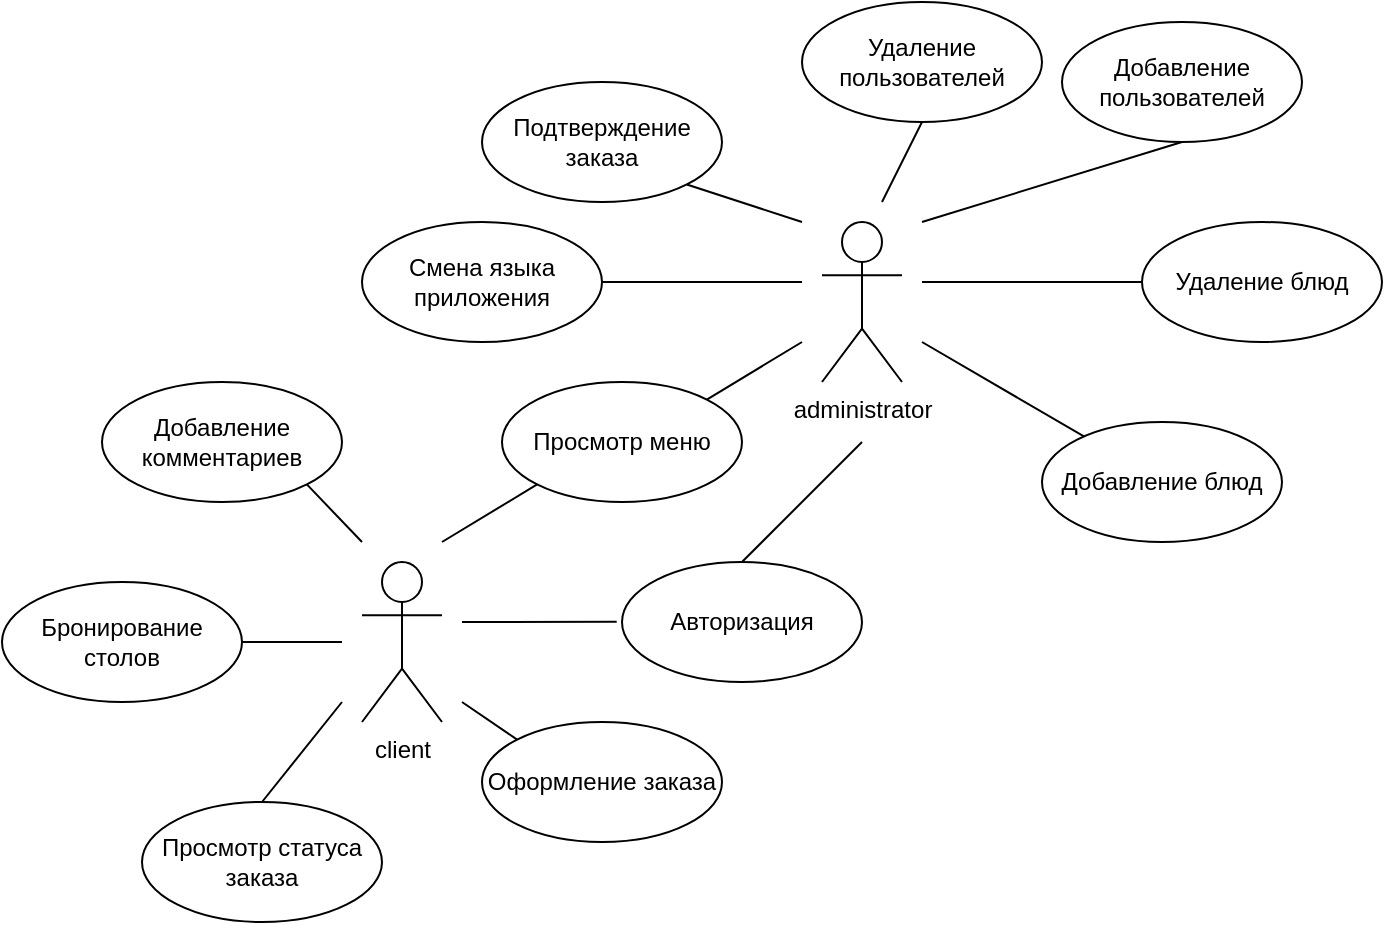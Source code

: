 <mxfile version="25.0.3">
  <diagram name="Страница — 1" id="jgulgiTFwpt-Dps_44p0">
    <mxGraphModel dx="1824" dy="639" grid="1" gridSize="10" guides="1" tooltips="1" connect="1" arrows="1" fold="1" page="1" pageScale="1" pageWidth="827" pageHeight="1169" math="0" shadow="0">
      <root>
        <mxCell id="0" />
        <mxCell id="1" parent="0" />
        <mxCell id="JGeG2VITqgGDx38EZlLY-16" style="rounded=0;orthogonalLoop=1;jettySize=auto;html=1;entryX=1;entryY=0.5;entryDx=0;entryDy=0;endArrow=none;endFill=0;" edge="1" parent="1" target="JGeG2VITqgGDx38EZlLY-9">
          <mxGeometry relative="1" as="geometry">
            <mxPoint x="40" y="330" as="sourcePoint" />
          </mxGeometry>
        </mxCell>
        <mxCell id="JGeG2VITqgGDx38EZlLY-17" style="rounded=0;orthogonalLoop=1;jettySize=auto;html=1;entryX=1;entryY=1;entryDx=0;entryDy=0;endArrow=none;endFill=0;" edge="1" parent="1" target="JGeG2VITqgGDx38EZlLY-8">
          <mxGeometry relative="1" as="geometry">
            <mxPoint x="50" y="280" as="sourcePoint" />
          </mxGeometry>
        </mxCell>
        <mxCell id="JGeG2VITqgGDx38EZlLY-18" style="rounded=0;orthogonalLoop=1;jettySize=auto;html=1;entryX=0;entryY=1;entryDx=0;entryDy=0;endArrow=none;endFill=0;" edge="1" parent="1" target="JGeG2VITqgGDx38EZlLY-7">
          <mxGeometry relative="1" as="geometry">
            <mxPoint x="90" y="280" as="sourcePoint" />
          </mxGeometry>
        </mxCell>
        <mxCell id="JGeG2VITqgGDx38EZlLY-19" style="rounded=0;orthogonalLoop=1;jettySize=auto;html=1;entryX=-0.022;entryY=0.498;entryDx=0;entryDy=0;endArrow=none;endFill=0;entryPerimeter=0;" edge="1" parent="1" target="JGeG2VITqgGDx38EZlLY-6">
          <mxGeometry relative="1" as="geometry">
            <mxPoint x="100" y="320" as="sourcePoint" />
          </mxGeometry>
        </mxCell>
        <mxCell id="JGeG2VITqgGDx38EZlLY-20" style="rounded=0;orthogonalLoop=1;jettySize=auto;html=1;entryX=0;entryY=0;entryDx=0;entryDy=0;endArrow=none;endFill=0;" edge="1" parent="1" target="JGeG2VITqgGDx38EZlLY-4">
          <mxGeometry relative="1" as="geometry">
            <mxPoint x="100" y="360" as="sourcePoint" />
          </mxGeometry>
        </mxCell>
        <mxCell id="JGeG2VITqgGDx38EZlLY-21" style="rounded=0;orthogonalLoop=1;jettySize=auto;html=1;entryX=0.5;entryY=0;entryDx=0;entryDy=0;endArrow=none;endFill=0;" edge="1" parent="1" target="JGeG2VITqgGDx38EZlLY-3">
          <mxGeometry relative="1" as="geometry">
            <mxPoint x="40" y="360" as="sourcePoint" />
          </mxGeometry>
        </mxCell>
        <mxCell id="JGeG2VITqgGDx38EZlLY-1" value="client" style="shape=umlActor;verticalLabelPosition=bottom;verticalAlign=top;html=1;outlineConnect=0;" vertex="1" parent="1">
          <mxGeometry x="50" y="290" width="40" height="80" as="geometry" />
        </mxCell>
        <mxCell id="JGeG2VITqgGDx38EZlLY-22" style="rounded=0;orthogonalLoop=1;jettySize=auto;html=1;entryX=1;entryY=0;entryDx=0;entryDy=0;endArrow=none;endFill=0;" edge="1" parent="1" target="JGeG2VITqgGDx38EZlLY-7">
          <mxGeometry relative="1" as="geometry">
            <mxPoint x="270" y="180" as="sourcePoint" />
          </mxGeometry>
        </mxCell>
        <mxCell id="JGeG2VITqgGDx38EZlLY-23" style="rounded=0;orthogonalLoop=1;jettySize=auto;html=1;entryX=0.5;entryY=0;entryDx=0;entryDy=0;endArrow=none;endFill=0;" edge="1" parent="1" target="JGeG2VITqgGDx38EZlLY-6">
          <mxGeometry relative="1" as="geometry">
            <mxPoint x="300" y="230" as="sourcePoint" />
          </mxGeometry>
        </mxCell>
        <mxCell id="JGeG2VITqgGDx38EZlLY-24" style="rounded=0;orthogonalLoop=1;jettySize=auto;html=1;endArrow=none;endFill=0;" edge="1" parent="1" target="JGeG2VITqgGDx38EZlLY-10">
          <mxGeometry relative="1" as="geometry">
            <mxPoint x="330" y="180" as="sourcePoint" />
          </mxGeometry>
        </mxCell>
        <mxCell id="JGeG2VITqgGDx38EZlLY-25" style="rounded=0;orthogonalLoop=1;jettySize=auto;html=1;entryX=0;entryY=0.5;entryDx=0;entryDy=0;endArrow=none;endFill=0;" edge="1" parent="1" target="JGeG2VITqgGDx38EZlLY-11">
          <mxGeometry relative="1" as="geometry">
            <mxPoint x="330" y="150" as="sourcePoint" />
          </mxGeometry>
        </mxCell>
        <mxCell id="JGeG2VITqgGDx38EZlLY-26" style="rounded=0;orthogonalLoop=1;jettySize=auto;html=1;entryX=0.5;entryY=1;entryDx=0;entryDy=0;endArrow=none;endFill=0;" edge="1" parent="1" target="JGeG2VITqgGDx38EZlLY-12">
          <mxGeometry relative="1" as="geometry">
            <mxPoint x="330" y="120" as="sourcePoint" />
          </mxGeometry>
        </mxCell>
        <mxCell id="JGeG2VITqgGDx38EZlLY-27" style="rounded=0;orthogonalLoop=1;jettySize=auto;html=1;entryX=1;entryY=0.5;entryDx=0;entryDy=0;endArrow=none;endFill=0;" edge="1" parent="1" target="JGeG2VITqgGDx38EZlLY-15">
          <mxGeometry relative="1" as="geometry">
            <mxPoint x="270" y="150" as="sourcePoint" />
          </mxGeometry>
        </mxCell>
        <mxCell id="JGeG2VITqgGDx38EZlLY-28" style="rounded=0;orthogonalLoop=1;jettySize=auto;html=1;entryX=0.5;entryY=1;entryDx=0;entryDy=0;endArrow=none;endFill=0;" edge="1" parent="1" target="JGeG2VITqgGDx38EZlLY-13">
          <mxGeometry relative="1" as="geometry">
            <mxPoint x="310" y="110" as="sourcePoint" />
          </mxGeometry>
        </mxCell>
        <mxCell id="JGeG2VITqgGDx38EZlLY-29" style="rounded=0;orthogonalLoop=1;jettySize=auto;html=1;entryX=1;entryY=1;entryDx=0;entryDy=0;endArrow=none;endFill=0;" edge="1" parent="1" target="JGeG2VITqgGDx38EZlLY-14">
          <mxGeometry relative="1" as="geometry">
            <mxPoint x="270" y="120" as="sourcePoint" />
          </mxGeometry>
        </mxCell>
        <mxCell id="JGeG2VITqgGDx38EZlLY-2" value="administrator" style="shape=umlActor;verticalLabelPosition=bottom;verticalAlign=top;html=1;outlineConnect=0;" vertex="1" parent="1">
          <mxGeometry x="280" y="120" width="40" height="80" as="geometry" />
        </mxCell>
        <mxCell id="JGeG2VITqgGDx38EZlLY-3" value="Просмотр статуса заказа" style="ellipse;whiteSpace=wrap;html=1;" vertex="1" parent="1">
          <mxGeometry x="-60" y="410" width="120" height="60" as="geometry" />
        </mxCell>
        <mxCell id="JGeG2VITqgGDx38EZlLY-4" value="Оформление заказа" style="ellipse;whiteSpace=wrap;html=1;" vertex="1" parent="1">
          <mxGeometry x="110" y="370" width="120" height="60" as="geometry" />
        </mxCell>
        <mxCell id="JGeG2VITqgGDx38EZlLY-6" value="Авторизация" style="ellipse;whiteSpace=wrap;html=1;" vertex="1" parent="1">
          <mxGeometry x="180" y="290" width="120" height="60" as="geometry" />
        </mxCell>
        <mxCell id="JGeG2VITqgGDx38EZlLY-7" value="Просмотр меню" style="ellipse;whiteSpace=wrap;html=1;" vertex="1" parent="1">
          <mxGeometry x="120" y="200" width="120" height="60" as="geometry" />
        </mxCell>
        <mxCell id="JGeG2VITqgGDx38EZlLY-8" value="Добавление комментариев" style="ellipse;whiteSpace=wrap;html=1;" vertex="1" parent="1">
          <mxGeometry x="-80" y="200" width="120" height="60" as="geometry" />
        </mxCell>
        <mxCell id="JGeG2VITqgGDx38EZlLY-9" value="Бронирование столов" style="ellipse;whiteSpace=wrap;html=1;" vertex="1" parent="1">
          <mxGeometry x="-130" y="300" width="120" height="60" as="geometry" />
        </mxCell>
        <mxCell id="JGeG2VITqgGDx38EZlLY-10" value="Добавление блюд" style="ellipse;whiteSpace=wrap;html=1;" vertex="1" parent="1">
          <mxGeometry x="390" y="220" width="120" height="60" as="geometry" />
        </mxCell>
        <mxCell id="JGeG2VITqgGDx38EZlLY-11" value="Удаление блюд" style="ellipse;whiteSpace=wrap;html=1;" vertex="1" parent="1">
          <mxGeometry x="440" y="120" width="120" height="60" as="geometry" />
        </mxCell>
        <mxCell id="JGeG2VITqgGDx38EZlLY-12" value="Добавление пользователей" style="ellipse;whiteSpace=wrap;html=1;" vertex="1" parent="1">
          <mxGeometry x="400" y="20" width="120" height="60" as="geometry" />
        </mxCell>
        <mxCell id="JGeG2VITqgGDx38EZlLY-13" value="Удаление пользователей" style="ellipse;whiteSpace=wrap;html=1;" vertex="1" parent="1">
          <mxGeometry x="270" y="10" width="120" height="60" as="geometry" />
        </mxCell>
        <mxCell id="JGeG2VITqgGDx38EZlLY-14" value="Подтверждение заказа" style="ellipse;whiteSpace=wrap;html=1;" vertex="1" parent="1">
          <mxGeometry x="110" y="50" width="120" height="60" as="geometry" />
        </mxCell>
        <mxCell id="JGeG2VITqgGDx38EZlLY-15" value="Смена языка приложения" style="ellipse;whiteSpace=wrap;html=1;" vertex="1" parent="1">
          <mxGeometry x="50" y="120" width="120" height="60" as="geometry" />
        </mxCell>
      </root>
    </mxGraphModel>
  </diagram>
</mxfile>
